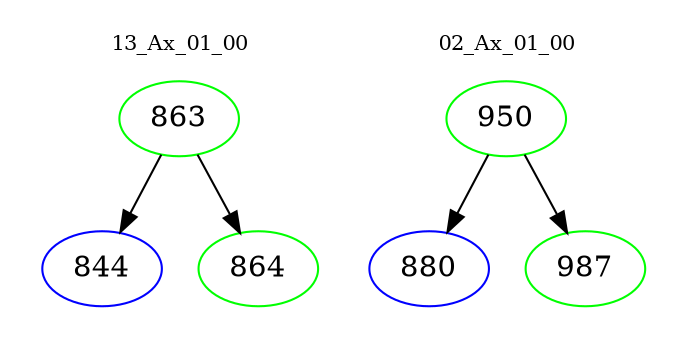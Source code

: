 digraph{
subgraph cluster_0 {
color = white
label = "13_Ax_01_00";
fontsize=10;
T0_863 [label="863", color="green"]
T0_863 -> T0_844 [color="black"]
T0_844 [label="844", color="blue"]
T0_863 -> T0_864 [color="black"]
T0_864 [label="864", color="green"]
}
subgraph cluster_1 {
color = white
label = "02_Ax_01_00";
fontsize=10;
T1_950 [label="950", color="green"]
T1_950 -> T1_880 [color="black"]
T1_880 [label="880", color="blue"]
T1_950 -> T1_987 [color="black"]
T1_987 [label="987", color="green"]
}
}
